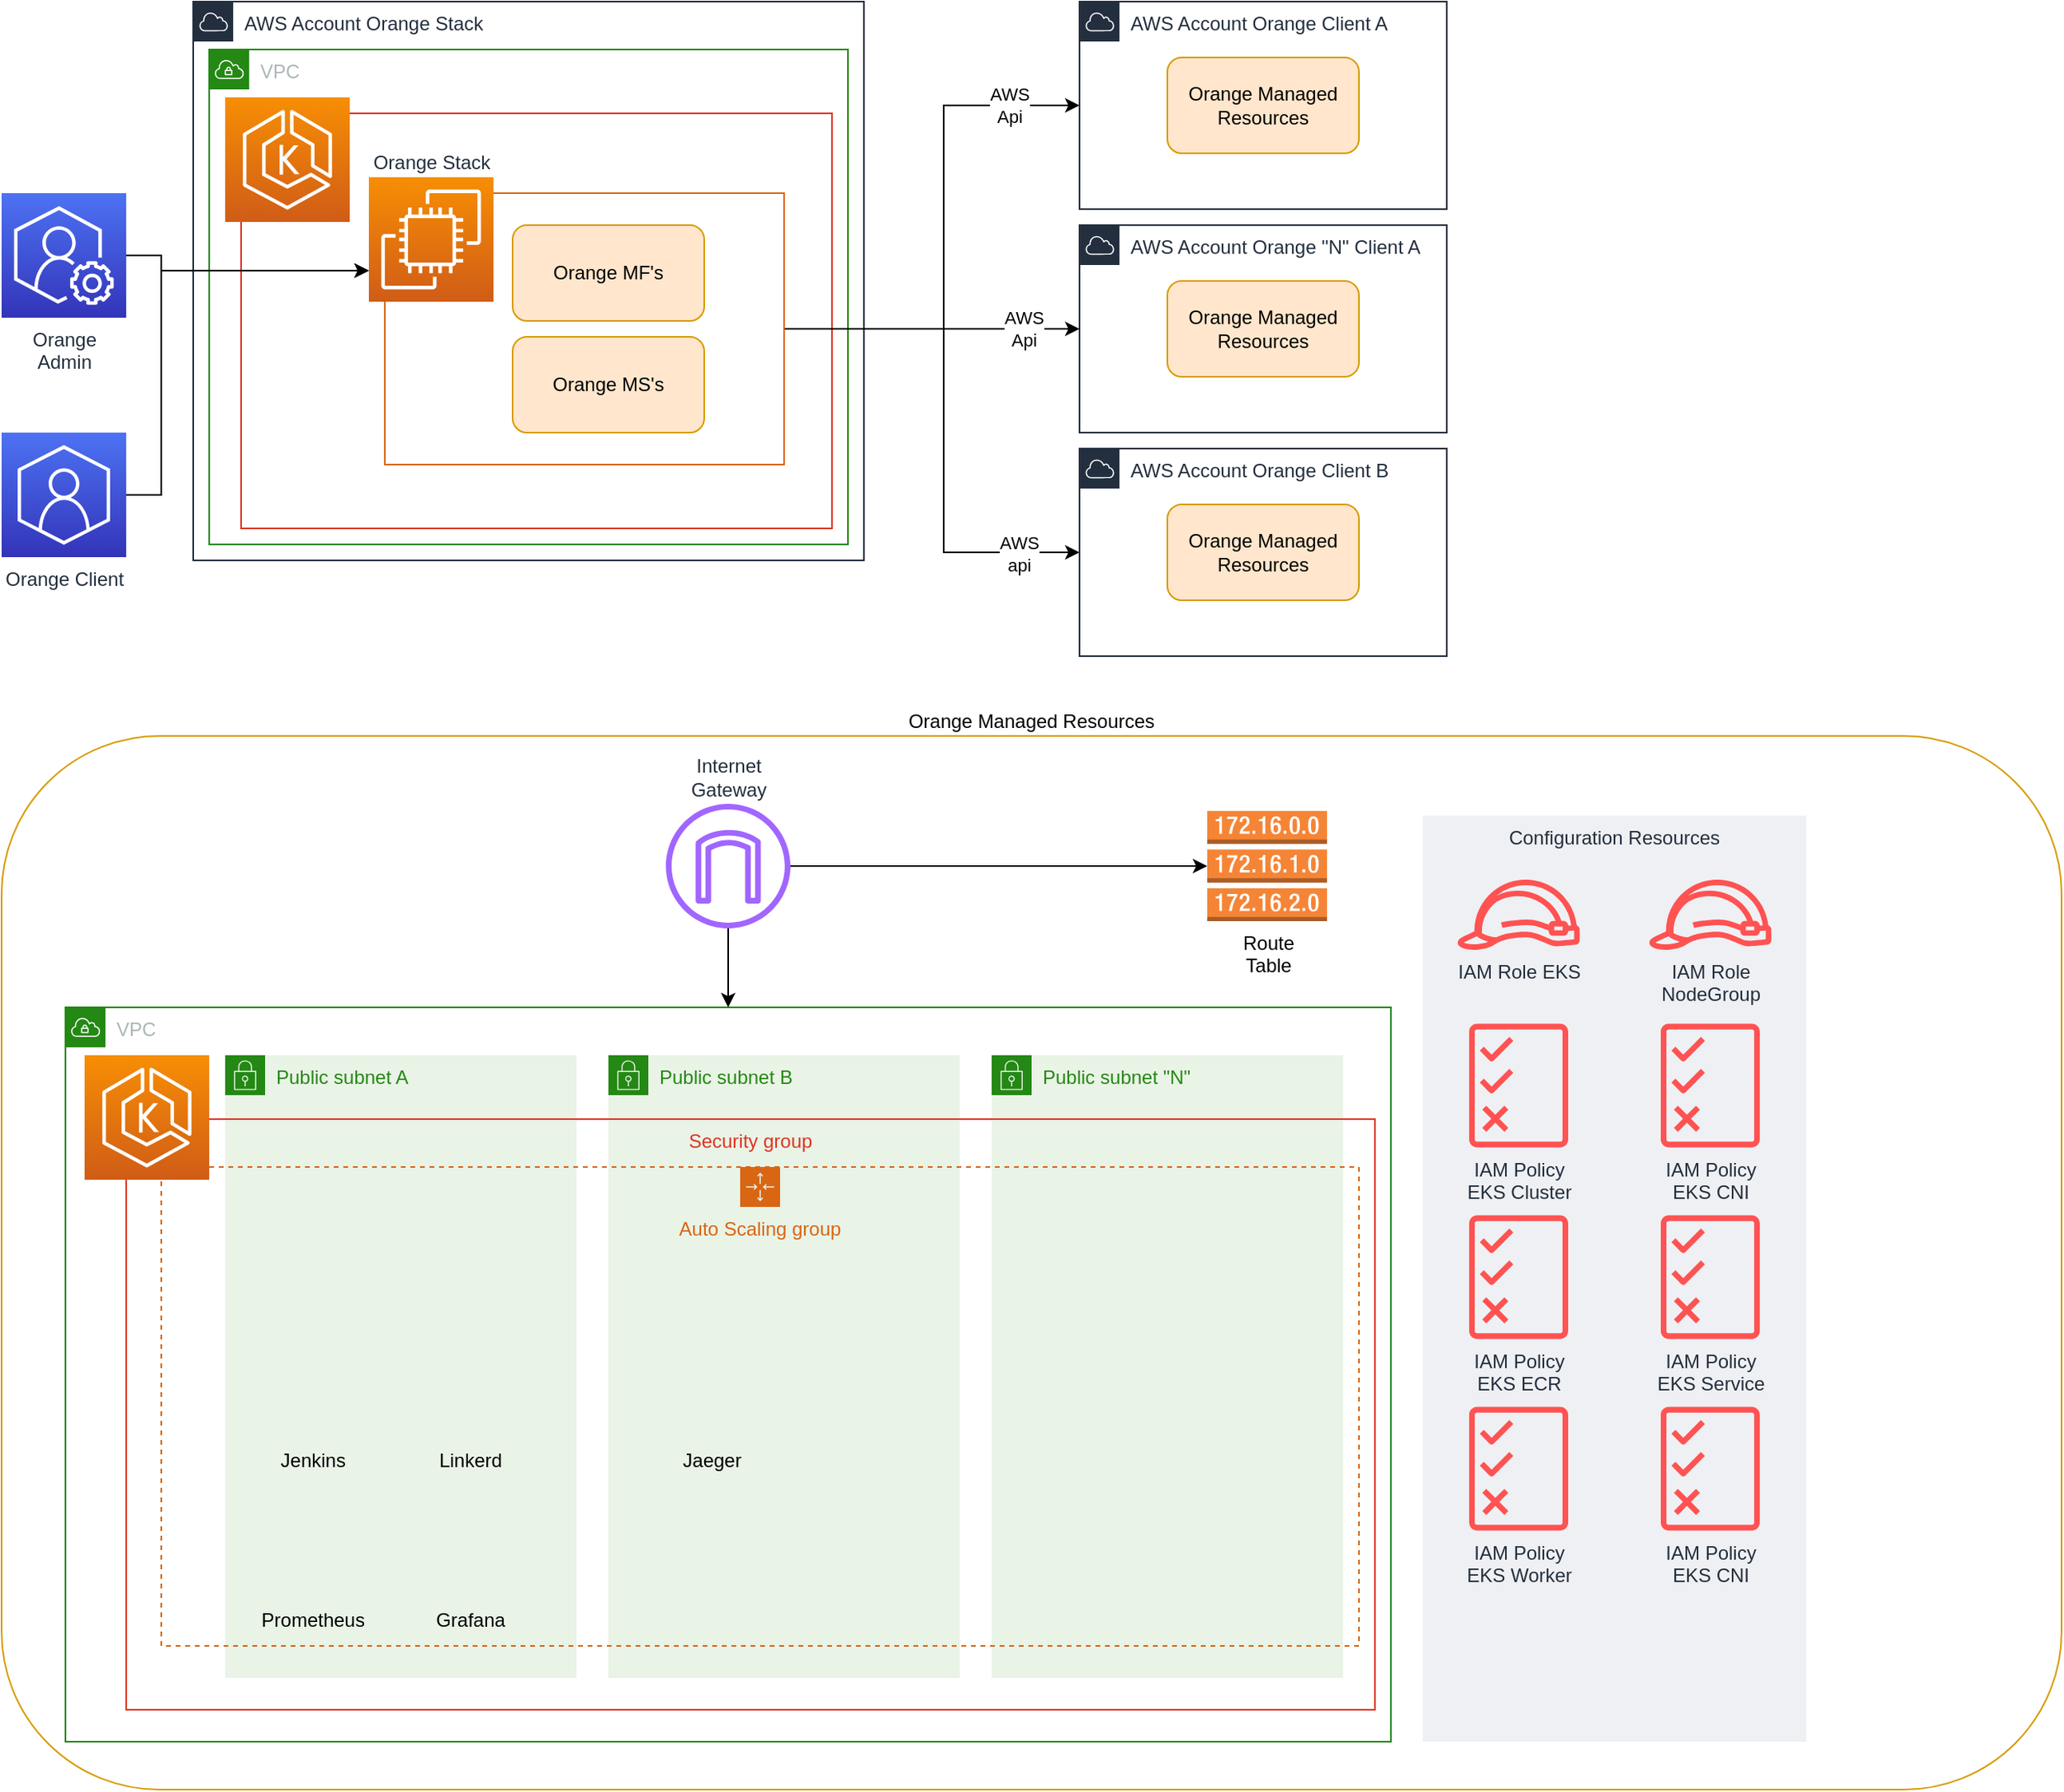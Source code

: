 <mxfile version="15.0.4" type="github">
  <diagram id="nz5Jzw_LJAPpF1I3R-1e" name="Page-1">
    <mxGraphModel dx="946" dy="594" grid="1" gridSize="10" guides="1" tooltips="1" connect="1" arrows="1" fold="1" page="1" pageScale="1" pageWidth="850" pageHeight="1100" math="0" shadow="0">
      <root>
        <mxCell id="0" />
        <mxCell id="1" parent="0" />
        <mxCell id="KUTVUc5FjfFmi5kHxgSm-2" value="AWS Account Orange Stack" style="points=[[0,0],[0.25,0],[0.5,0],[0.75,0],[1,0],[1,0.25],[1,0.5],[1,0.75],[1,1],[0.75,1],[0.5,1],[0.25,1],[0,1],[0,0.75],[0,0.5],[0,0.25]];outlineConnect=0;gradientColor=none;html=1;whiteSpace=wrap;fontSize=12;fontStyle=0;shape=mxgraph.aws4.group;grIcon=mxgraph.aws4.group_aws_cloud;strokeColor=#232F3E;fillColor=none;verticalAlign=top;align=left;spacingLeft=30;fontColor=#232F3E;dashed=0;" parent="1" vertex="1">
          <mxGeometry x="140" y="30" width="420" height="350" as="geometry" />
        </mxCell>
        <mxCell id="KUTVUc5FjfFmi5kHxgSm-5" value="AWS Account Orange Client A" style="points=[[0,0],[0.25,0],[0.5,0],[0.75,0],[1,0],[1,0.25],[1,0.5],[1,0.75],[1,1],[0.75,1],[0.5,1],[0.25,1],[0,1],[0,0.75],[0,0.5],[0,0.25]];outlineConnect=0;gradientColor=none;html=1;whiteSpace=wrap;fontSize=12;fontStyle=0;shape=mxgraph.aws4.group;grIcon=mxgraph.aws4.group_aws_cloud;strokeColor=#232F3E;fillColor=none;verticalAlign=top;align=left;spacingLeft=30;fontColor=#232F3E;dashed=0;" parent="1" vertex="1">
          <mxGeometry x="695" y="30" width="230" height="130" as="geometry" />
        </mxCell>
        <mxCell id="KUTVUc5FjfFmi5kHxgSm-6" value="VPC" style="points=[[0,0],[0.25,0],[0.5,0],[0.75,0],[1,0],[1,0.25],[1,0.5],[1,0.75],[1,1],[0.75,1],[0.5,1],[0.25,1],[0,1],[0,0.75],[0,0.5],[0,0.25]];outlineConnect=0;gradientColor=none;html=1;whiteSpace=wrap;fontSize=12;fontStyle=0;shape=mxgraph.aws4.group;grIcon=mxgraph.aws4.group_vpc;strokeColor=#248814;fillColor=none;verticalAlign=top;align=left;spacingLeft=30;fontColor=#AAB7B8;dashed=0;" parent="1" vertex="1">
          <mxGeometry x="150" y="60" width="400" height="310" as="geometry" />
        </mxCell>
        <mxCell id="KUTVUc5FjfFmi5kHxgSm-7" value="AWS Account Orange &quot;N&quot; Client A" style="points=[[0,0],[0.25,0],[0.5,0],[0.75,0],[1,0],[1,0.25],[1,0.5],[1,0.75],[1,1],[0.75,1],[0.5,1],[0.25,1],[0,1],[0,0.75],[0,0.5],[0,0.25]];outlineConnect=0;gradientColor=none;html=1;whiteSpace=wrap;fontSize=12;fontStyle=0;shape=mxgraph.aws4.group;grIcon=mxgraph.aws4.group_aws_cloud;strokeColor=#232F3E;fillColor=none;verticalAlign=top;align=left;spacingLeft=30;fontColor=#232F3E;dashed=0;" parent="1" vertex="1">
          <mxGeometry x="695" y="170" width="230" height="130" as="geometry" />
        </mxCell>
        <mxCell id="KUTVUc5FjfFmi5kHxgSm-10" value="" style="fillColor=none;strokeColor=#DD3522;verticalAlign=top;fontStyle=0;fontColor=#DD3522;" parent="1" vertex="1">
          <mxGeometry x="170" y="100" width="370" height="260" as="geometry" />
        </mxCell>
        <mxCell id="KUTVUc5FjfFmi5kHxgSm-9" value="" style="points=[[0,0,0],[0.25,0,0],[0.5,0,0],[0.75,0,0],[1,0,0],[0,1,0],[0.25,1,0],[0.5,1,0],[0.75,1,0],[1,1,0],[0,0.25,0],[0,0.5,0],[0,0.75,0],[1,0.25,0],[1,0.5,0],[1,0.75,0]];outlineConnect=0;fontColor=#232F3E;gradientColor=#F78E04;gradientDirection=north;fillColor=#D05C17;strokeColor=#ffffff;dashed=0;verticalLabelPosition=bottom;verticalAlign=top;align=center;html=1;fontSize=12;fontStyle=0;aspect=fixed;shape=mxgraph.aws4.resourceIcon;resIcon=mxgraph.aws4.eks;" parent="1" vertex="1">
          <mxGeometry x="160" y="90" width="78" height="78" as="geometry" />
        </mxCell>
        <mxCell id="KUTVUc5FjfFmi5kHxgSm-12" style="edgeStyle=orthogonalEdgeStyle;rounded=0;orthogonalLoop=1;jettySize=auto;html=1;exitX=1;exitY=0.5;exitDx=0;exitDy=0;" parent="1" source="KUTVUc5FjfFmi5kHxgSm-35" target="KUTVUc5FjfFmi5kHxgSm-5" edge="1">
          <mxGeometry relative="1" as="geometry">
            <mxPoint x="440" y="190" as="sourcePoint" />
            <Array as="points">
              <mxPoint x="610" y="235" />
              <mxPoint x="610" y="95" />
            </Array>
          </mxGeometry>
        </mxCell>
        <mxCell id="KUTVUc5FjfFmi5kHxgSm-14" value="AWS&lt;br&gt;Api" style="edgeLabel;html=1;align=center;verticalAlign=middle;resizable=0;points=[];" parent="KUTVUc5FjfFmi5kHxgSm-12" vertex="1" connectable="0">
          <mxGeometry x="0.733" y="1" relative="1" as="geometry">
            <mxPoint x="-1" y="1" as="offset" />
          </mxGeometry>
        </mxCell>
        <mxCell id="KUTVUc5FjfFmi5kHxgSm-13" style="edgeStyle=orthogonalEdgeStyle;rounded=0;orthogonalLoop=1;jettySize=auto;html=1;entryX=0;entryY=0.5;entryDx=0;entryDy=0;exitX=1;exitY=0.5;exitDx=0;exitDy=0;" parent="1" source="KUTVUc5FjfFmi5kHxgSm-35" target="KUTVUc5FjfFmi5kHxgSm-7" edge="1">
          <mxGeometry relative="1" as="geometry">
            <mxPoint x="450" y="580" as="targetPoint" />
            <mxPoint x="430" y="190" as="sourcePoint" />
            <Array as="points">
              <mxPoint x="570" y="235" />
              <mxPoint x="570" y="235" />
            </Array>
          </mxGeometry>
        </mxCell>
        <mxCell id="KUTVUc5FjfFmi5kHxgSm-15" value="AWS &lt;br&gt;Api" style="edgeLabel;html=1;align=center;verticalAlign=middle;resizable=0;points=[];" parent="KUTVUc5FjfFmi5kHxgSm-13" vertex="1" connectable="0">
          <mxGeometry x="0.845" y="1" relative="1" as="geometry">
            <mxPoint x="-21" y="1" as="offset" />
          </mxGeometry>
        </mxCell>
        <mxCell id="KUTVUc5FjfFmi5kHxgSm-20" style="edgeStyle=orthogonalEdgeStyle;rounded=0;orthogonalLoop=1;jettySize=auto;html=1;entryX=0;entryY=0.5;entryDx=0;entryDy=0;exitX=1;exitY=0.5;exitDx=0;exitDy=0;" parent="1" source="KUTVUc5FjfFmi5kHxgSm-35" target="KUTVUc5FjfFmi5kHxgSm-17" edge="1">
          <mxGeometry relative="1" as="geometry">
            <mxPoint x="450" y="190" as="sourcePoint" />
            <Array as="points">
              <mxPoint x="610" y="235" />
              <mxPoint x="610" y="375" />
            </Array>
          </mxGeometry>
        </mxCell>
        <mxCell id="KUTVUc5FjfFmi5kHxgSm-24" value="AWS&lt;br&gt;api" style="edgeLabel;html=1;align=center;verticalAlign=middle;resizable=0;points=[];" parent="KUTVUc5FjfFmi5kHxgSm-20" vertex="1" connectable="0">
          <mxGeometry x="0.766" y="-1" relative="1" as="geometry">
            <mxPoint as="offset" />
          </mxGeometry>
        </mxCell>
        <mxCell id="KUTVUc5FjfFmi5kHxgSm-17" value="AWS Account Orange Client B" style="points=[[0,0],[0.25,0],[0.5,0],[0.75,0],[1,0],[1,0.25],[1,0.5],[1,0.75],[1,1],[0.75,1],[0.5,1],[0.25,1],[0,1],[0,0.75],[0,0.5],[0,0.25]];outlineConnect=0;gradientColor=none;html=1;whiteSpace=wrap;fontSize=12;fontStyle=0;shape=mxgraph.aws4.group;grIcon=mxgraph.aws4.group_aws_cloud;strokeColor=#232F3E;fillColor=none;verticalAlign=top;align=left;spacingLeft=30;fontColor=#232F3E;dashed=0;" parent="1" vertex="1">
          <mxGeometry x="695" y="310" width="230" height="130" as="geometry" />
        </mxCell>
        <mxCell id="KUTVUc5FjfFmi5kHxgSm-27" value="Orange Managed Resources" style="rounded=1;whiteSpace=wrap;html=1;fillColor=#ffe6cc;strokeColor=#d79b00;" parent="1" vertex="1">
          <mxGeometry x="750" y="65" width="120" height="60" as="geometry" />
        </mxCell>
        <mxCell id="KUTVUc5FjfFmi5kHxgSm-31" style="edgeStyle=orthogonalEdgeStyle;rounded=0;orthogonalLoop=1;jettySize=auto;html=1;entryX=0;entryY=0.75;entryDx=0;entryDy=0;entryPerimeter=0;" parent="1" source="KUTVUc5FjfFmi5kHxgSm-30" target="KUTVUc5FjfFmi5kHxgSm-34" edge="1">
          <mxGeometry relative="1" as="geometry">
            <mxPoint x="250" y="190" as="targetPoint" />
            <Array as="points">
              <mxPoint x="120" y="189" />
              <mxPoint x="120" y="199" />
            </Array>
          </mxGeometry>
        </mxCell>
        <mxCell id="KUTVUc5FjfFmi5kHxgSm-30" value="Orange&lt;br&gt;Admin" style="points=[[0,0,0],[0.25,0,0],[0.5,0,0],[0.75,0,0],[1,0,0],[0,1,0],[0.25,1,0],[0.5,1,0],[0.75,1,0],[1,1,0],[0,0.25,0],[0,0.5,0],[0,0.75,0],[1,0.25,0],[1,0.5,0],[1,0.75,0]];outlineConnect=0;fontColor=#232F3E;gradientColor=#4D72F3;gradientDirection=north;fillColor=#3334B9;strokeColor=#ffffff;dashed=0;verticalLabelPosition=bottom;verticalAlign=top;align=center;html=1;fontSize=12;fontStyle=0;aspect=fixed;shape=mxgraph.aws4.resourceIcon;resIcon=mxgraph.aws4.support;" parent="1" vertex="1">
          <mxGeometry x="20" y="150" width="78" height="78" as="geometry" />
        </mxCell>
        <mxCell id="KUTVUc5FjfFmi5kHxgSm-33" style="edgeStyle=orthogonalEdgeStyle;rounded=0;orthogonalLoop=1;jettySize=auto;html=1;entryX=0;entryY=0.75;entryDx=0;entryDy=0;entryPerimeter=0;" parent="1" source="KUTVUc5FjfFmi5kHxgSm-32" target="KUTVUc5FjfFmi5kHxgSm-34" edge="1">
          <mxGeometry relative="1" as="geometry">
            <mxPoint x="210" y="190" as="targetPoint" />
            <Array as="points">
              <mxPoint x="120" y="339" />
              <mxPoint x="120" y="199" />
            </Array>
          </mxGeometry>
        </mxCell>
        <mxCell id="KUTVUc5FjfFmi5kHxgSm-32" value="Orange Client" style="points=[[0,0,0],[0.25,0,0],[0.5,0,0],[0.75,0,0],[1,0,0],[0,1,0],[0.25,1,0],[0.5,1,0],[0.75,1,0],[1,1,0],[0,0.25,0],[0,0.5,0],[0,0.75,0],[1,0.25,0],[1,0.5,0],[1,0.75,0]];outlineConnect=0;fontColor=#232F3E;gradientColor=#4D72F3;gradientDirection=north;fillColor=#3334B9;strokeColor=#ffffff;dashed=0;verticalLabelPosition=bottom;verticalAlign=top;align=center;html=1;fontSize=12;fontStyle=0;aspect=fixed;shape=mxgraph.aws4.resourceIcon;resIcon=mxgraph.aws4.customer_enablement;" parent="1" vertex="1">
          <mxGeometry x="20" y="300" width="78" height="78" as="geometry" />
        </mxCell>
        <mxCell id="KUTVUc5FjfFmi5kHxgSm-35" value="" style="points=[[0,0],[0.25,0],[0.5,0],[0.75,0],[1,0],[1,0.25],[1,0.5],[1,0.75],[1,1],[0.75,1],[0.5,1],[0.25,1],[0,1],[0,0.75],[0,0.5],[0,0.25]];outlineConnect=0;gradientColor=none;html=1;whiteSpace=wrap;fontSize=12;fontStyle=0;shape=mxgraph.aws4.group;grIcon=mxgraph.aws4.group_ec2_instance_contents;strokeColor=#D86613;fillColor=none;verticalAlign=top;align=left;spacingLeft=30;fontColor=#D86613;dashed=0;" parent="1" vertex="1">
          <mxGeometry x="260" y="150" width="250" height="170" as="geometry" />
        </mxCell>
        <mxCell id="KUTVUc5FjfFmi5kHxgSm-36" value="Orange Managed Resources" style="rounded=1;whiteSpace=wrap;html=1;fillColor=#ffe6cc;strokeColor=#d79b00;" parent="1" vertex="1">
          <mxGeometry x="750" y="205" width="120" height="60" as="geometry" />
        </mxCell>
        <mxCell id="KUTVUc5FjfFmi5kHxgSm-37" value="Orange Managed Resources" style="rounded=1;whiteSpace=wrap;html=1;fillColor=#ffe6cc;strokeColor=#d79b00;" parent="1" vertex="1">
          <mxGeometry x="750" y="345" width="120" height="60" as="geometry" />
        </mxCell>
        <mxCell id="KUTVUc5FjfFmi5kHxgSm-34" value="Orange Stack" style="points=[[0,0,0],[0.25,0,0],[0.5,0,0],[0.75,0,0],[1,0,0],[0,1,0],[0.25,1,0],[0.5,1,0],[0.75,1,0],[1,1,0],[0,0.25,0],[0,0.5,0],[0,0.75,0],[1,0.25,0],[1,0.5,0],[1,0.75,0]];outlineConnect=0;fontColor=#232F3E;gradientColor=#F78E04;gradientDirection=north;fillColor=#D05C17;strokeColor=#ffffff;dashed=0;verticalLabelPosition=top;verticalAlign=bottom;align=center;html=1;fontSize=12;fontStyle=0;aspect=fixed;shape=mxgraph.aws4.resourceIcon;resIcon=mxgraph.aws4.ec2;labelPosition=center;" parent="1" vertex="1">
          <mxGeometry x="250" y="140" width="78" height="78" as="geometry" />
        </mxCell>
        <mxCell id="KUTVUc5FjfFmi5kHxgSm-38" value="Orange MF&#39;s" style="rounded=1;whiteSpace=wrap;html=1;fillColor=#ffe6cc;strokeColor=#d79b00;" parent="1" vertex="1">
          <mxGeometry x="340" y="170" width="120" height="60" as="geometry" />
        </mxCell>
        <mxCell id="KUTVUc5FjfFmi5kHxgSm-39" value="Orange MS&#39;s" style="rounded=1;whiteSpace=wrap;html=1;fillColor=#ffe6cc;strokeColor=#d79b00;" parent="1" vertex="1">
          <mxGeometry x="340" y="240" width="120" height="60" as="geometry" />
        </mxCell>
        <mxCell id="0MXXuPX5s2wRHn3QVgWT-1" value="Orange Managed Resources" style="rounded=1;whiteSpace=wrap;html=1;strokeColor=#d79b00;fillColor=none;labelPosition=center;verticalLabelPosition=top;align=center;verticalAlign=bottom;" parent="1" vertex="1">
          <mxGeometry x="20" y="490" width="1290" height="660" as="geometry" />
        </mxCell>
        <mxCell id="0MXXuPX5s2wRHn3QVgWT-2" value="VPC" style="points=[[0,0],[0.25,0],[0.5,0],[0.75,0],[1,0],[1,0.25],[1,0.5],[1,0.75],[1,1],[0.75,1],[0.5,1],[0.25,1],[0,1],[0,0.75],[0,0.5],[0,0.25]];outlineConnect=0;gradientColor=none;html=1;whiteSpace=wrap;fontSize=12;fontStyle=0;shape=mxgraph.aws4.group;grIcon=mxgraph.aws4.group_vpc;strokeColor=#248814;fillColor=none;verticalAlign=top;align=left;spacingLeft=30;fontColor=#AAB7B8;dashed=0;" parent="1" vertex="1">
          <mxGeometry x="60" y="660" width="830" height="460" as="geometry" />
        </mxCell>
        <mxCell id="0MXXuPX5s2wRHn3QVgWT-3" value="Public subnet A" style="points=[[0,0],[0.25,0],[0.5,0],[0.75,0],[1,0],[1,0.25],[1,0.5],[1,0.75],[1,1],[0.75,1],[0.5,1],[0.25,1],[0,1],[0,0.75],[0,0.5],[0,0.25]];outlineConnect=0;gradientColor=none;html=1;whiteSpace=wrap;fontSize=12;fontStyle=0;shape=mxgraph.aws4.group;grIcon=mxgraph.aws4.group_security_group;grStroke=0;strokeColor=#248814;fillColor=#E9F3E6;verticalAlign=top;align=left;spacingLeft=30;fontColor=#248814;dashed=0;" parent="1" vertex="1">
          <mxGeometry x="160" y="690" width="220" height="390" as="geometry" />
        </mxCell>
        <mxCell id="0MXXuPX5s2wRHn3QVgWT-4" value="Public subnet B" style="points=[[0,0],[0.25,0],[0.5,0],[0.75,0],[1,0],[1,0.25],[1,0.5],[1,0.75],[1,1],[0.75,1],[0.5,1],[0.25,1],[0,1],[0,0.75],[0,0.5],[0,0.25]];outlineConnect=0;gradientColor=none;html=1;whiteSpace=wrap;fontSize=12;fontStyle=0;shape=mxgraph.aws4.group;grIcon=mxgraph.aws4.group_security_group;grStroke=0;strokeColor=#248814;fillColor=#E9F3E6;verticalAlign=top;align=left;spacingLeft=30;fontColor=#248814;dashed=0;" parent="1" vertex="1">
          <mxGeometry x="400" y="690" width="220" height="390" as="geometry" />
        </mxCell>
        <mxCell id="0MXXuPX5s2wRHn3QVgWT-5" value="Public subnet &quot;N&quot;" style="points=[[0,0],[0.25,0],[0.5,0],[0.75,0],[1,0],[1,0.25],[1,0.5],[1,0.75],[1,1],[0.75,1],[0.5,1],[0.25,1],[0,1],[0,0.75],[0,0.5],[0,0.25]];outlineConnect=0;gradientColor=none;html=1;whiteSpace=wrap;fontSize=12;fontStyle=0;shape=mxgraph.aws4.group;grIcon=mxgraph.aws4.group_security_group;grStroke=0;strokeColor=#248814;fillColor=#E9F3E6;verticalAlign=top;align=left;spacingLeft=30;fontColor=#248814;dashed=0;" parent="1" vertex="1">
          <mxGeometry x="640" y="690" width="220" height="390" as="geometry" />
        </mxCell>
        <mxCell id="0MXXuPX5s2wRHn3QVgWT-10" style="edgeStyle=orthogonalEdgeStyle;rounded=0;orthogonalLoop=1;jettySize=auto;html=1;" parent="1" source="0MXXuPX5s2wRHn3QVgWT-8" target="0MXXuPX5s2wRHn3QVgWT-9" edge="1">
          <mxGeometry relative="1" as="geometry" />
        </mxCell>
        <mxCell id="0MXXuPX5s2wRHn3QVgWT-11" style="edgeStyle=orthogonalEdgeStyle;rounded=0;orthogonalLoop=1;jettySize=auto;html=1;" parent="1" source="0MXXuPX5s2wRHn3QVgWT-8" target="0MXXuPX5s2wRHn3QVgWT-2" edge="1">
          <mxGeometry relative="1" as="geometry" />
        </mxCell>
        <mxCell id="0MXXuPX5s2wRHn3QVgWT-8" value="Internet&lt;br&gt;Gateway" style="outlineConnect=0;fontColor=#232F3E;gradientColor=none;fillColor=#A166FF;strokeColor=none;dashed=0;verticalLabelPosition=top;verticalAlign=bottom;align=center;html=1;fontSize=12;fontStyle=0;aspect=fixed;pointerEvents=1;shape=mxgraph.aws4.internet_gateway;labelPosition=center;" parent="1" vertex="1">
          <mxGeometry x="436" y="532.5" width="78" height="78" as="geometry" />
        </mxCell>
        <mxCell id="0MXXuPX5s2wRHn3QVgWT-9" value="Route&lt;br&gt;Table" style="outlineConnect=0;dashed=0;verticalLabelPosition=bottom;verticalAlign=top;align=center;html=1;shape=mxgraph.aws3.route_table;fillColor=#F58536;gradientColor=none;" parent="1" vertex="1">
          <mxGeometry x="775" y="537" width="75" height="69" as="geometry" />
        </mxCell>
        <mxCell id="kYdjfeJ8ziqZeDj3-krY-2" value="Configuration Resources" style="fillColor=#EFF0F3;strokeColor=none;dashed=0;verticalAlign=top;fontStyle=0;fontColor=#232F3D;" parent="1" vertex="1">
          <mxGeometry x="910" y="540" width="240" height="580" as="geometry" />
        </mxCell>
        <mxCell id="kYdjfeJ8ziqZeDj3-krY-3" value="Security group" style="fillColor=none;strokeColor=#DD3522;verticalAlign=top;fontStyle=0;fontColor=#DD3522;" parent="1" vertex="1">
          <mxGeometry x="98" y="730" width="782" height="370" as="geometry" />
        </mxCell>
        <mxCell id="kYdjfeJ8ziqZeDj3-krY-1" value="Auto Scaling group" style="points=[[0,0],[0.25,0],[0.5,0],[0.75,0],[1,0],[1,0.25],[1,0.5],[1,0.75],[1,1],[0.75,1],[0.5,1],[0.25,1],[0,1],[0,0.75],[0,0.5],[0,0.25]];outlineConnect=0;gradientColor=none;html=1;whiteSpace=wrap;fontSize=12;fontStyle=0;shape=mxgraph.aws4.groupCenter;grIcon=mxgraph.aws4.group_auto_scaling_group;grStroke=1;strokeColor=#D86613;fillColor=none;verticalAlign=top;align=center;fontColor=#D86613;dashed=1;spacingTop=25;" parent="1" vertex="1">
          <mxGeometry x="120" y="760" width="750" height="300" as="geometry" />
        </mxCell>
        <mxCell id="0MXXuPX5s2wRHn3QVgWT-7" value="" style="points=[[0,0,0],[0.25,0,0],[0.5,0,0],[0.75,0,0],[1,0,0],[0,1,0],[0.25,1,0],[0.5,1,0],[0.75,1,0],[1,1,0],[0,0.25,0],[0,0.5,0],[0,0.75,0],[1,0.25,0],[1,0.5,0],[1,0.75,0]];outlineConnect=0;fontColor=#232F3E;gradientColor=#F78E04;gradientDirection=north;fillColor=#D05C17;strokeColor=#ffffff;dashed=0;verticalLabelPosition=bottom;verticalAlign=top;align=center;html=1;fontSize=12;fontStyle=0;aspect=fixed;shape=mxgraph.aws4.resourceIcon;resIcon=mxgraph.aws4.eks;" parent="1" vertex="1">
          <mxGeometry x="72" y="690" width="78" height="78" as="geometry" />
        </mxCell>
        <mxCell id="kYdjfeJ8ziqZeDj3-krY-4" value="IAM Role EKS" style="outlineConnect=0;fontColor=#232F3E;gradientColor=none;fillColor=#FF5252;strokeColor=none;dashed=0;verticalLabelPosition=bottom;verticalAlign=top;align=center;html=1;fontSize=12;fontStyle=0;aspect=fixed;pointerEvents=1;shape=mxgraph.aws4.role;" parent="1" vertex="1">
          <mxGeometry x="931" y="580" width="78" height="44" as="geometry" />
        </mxCell>
        <mxCell id="kYdjfeJ8ziqZeDj3-krY-5" value="IAM Role &lt;br&gt;NodeGroup" style="outlineConnect=0;fontColor=#232F3E;gradientColor=none;fillColor=#FF5252;strokeColor=none;dashed=0;verticalLabelPosition=bottom;verticalAlign=top;align=center;html=1;fontSize=12;fontStyle=0;aspect=fixed;pointerEvents=1;shape=mxgraph.aws4.role;" parent="1" vertex="1">
          <mxGeometry x="1051" y="580" width="78" height="44" as="geometry" />
        </mxCell>
        <mxCell id="kYdjfeJ8ziqZeDj3-krY-6" value="IAM Policy&lt;br&gt;EKS Cluster" style="outlineConnect=0;fontColor=#232F3E;gradientColor=none;fillColor=#FF5252;strokeColor=none;dashed=0;verticalLabelPosition=bottom;verticalAlign=top;align=center;html=1;fontSize=12;fontStyle=0;aspect=fixed;pointerEvents=1;shape=mxgraph.aws4.permissions;" parent="1" vertex="1">
          <mxGeometry x="939" y="670" width="62" height="78" as="geometry" />
        </mxCell>
        <mxCell id="kYdjfeJ8ziqZeDj3-krY-7" value="IAM Policy&lt;br&gt;EKS CNI" style="outlineConnect=0;fontColor=#232F3E;gradientColor=none;fillColor=#FF5252;strokeColor=none;dashed=0;verticalLabelPosition=bottom;verticalAlign=top;align=center;html=1;fontSize=12;fontStyle=0;aspect=fixed;pointerEvents=1;shape=mxgraph.aws4.permissions;" parent="1" vertex="1">
          <mxGeometry x="1059" y="670" width="62" height="78" as="geometry" />
        </mxCell>
        <mxCell id="kYdjfeJ8ziqZeDj3-krY-8" value="IAM Policy&lt;br&gt;EKS ECR" style="outlineConnect=0;fontColor=#232F3E;gradientColor=none;fillColor=#FF5252;strokeColor=none;dashed=0;verticalLabelPosition=bottom;verticalAlign=top;align=center;html=1;fontSize=12;fontStyle=0;aspect=fixed;pointerEvents=1;shape=mxgraph.aws4.permissions;" parent="1" vertex="1">
          <mxGeometry x="939" y="790" width="62" height="78" as="geometry" />
        </mxCell>
        <mxCell id="kYdjfeJ8ziqZeDj3-krY-9" value="IAM Policy&lt;br&gt;EKS Service" style="outlineConnect=0;fontColor=#232F3E;gradientColor=none;fillColor=#FF5252;strokeColor=none;dashed=0;verticalLabelPosition=bottom;verticalAlign=top;align=center;html=1;fontSize=12;fontStyle=0;aspect=fixed;pointerEvents=1;shape=mxgraph.aws4.permissions;" parent="1" vertex="1">
          <mxGeometry x="1059" y="790" width="62" height="78" as="geometry" />
        </mxCell>
        <mxCell id="kYdjfeJ8ziqZeDj3-krY-10" value="IAM Policy&lt;br&gt;EKS CNI" style="outlineConnect=0;fontColor=#232F3E;gradientColor=none;fillColor=#FF5252;strokeColor=none;dashed=0;verticalLabelPosition=bottom;verticalAlign=top;align=center;html=1;fontSize=12;fontStyle=0;aspect=fixed;pointerEvents=1;shape=mxgraph.aws4.permissions;" parent="1" vertex="1">
          <mxGeometry x="1059" y="910" width="62" height="78" as="geometry" />
        </mxCell>
        <mxCell id="kYdjfeJ8ziqZeDj3-krY-11" value="IAM Policy&lt;br&gt;EKS Worker" style="outlineConnect=0;fontColor=#232F3E;gradientColor=none;fillColor=#FF5252;strokeColor=none;dashed=0;verticalLabelPosition=bottom;verticalAlign=top;align=center;html=1;fontSize=12;fontStyle=0;aspect=fixed;pointerEvents=1;shape=mxgraph.aws4.permissions;" parent="1" vertex="1">
          <mxGeometry x="939" y="910" width="62" height="78" as="geometry" />
        </mxCell>
        <mxCell id="PSgEfTJZxQAX6eO-fJ6H-2" value="Jenkins" style="shape=image;imageAspect=0;aspect=fixed;verticalLabelPosition=bottom;verticalAlign=top;image=https://upload.wikimedia.org/wikipedia/commons/thumb/e/e9/Jenkins_logo.svg/1200px-Jenkins_logo.svg.png;" vertex="1" parent="1">
          <mxGeometry x="186.13" y="850" width="58" height="80" as="geometry" />
        </mxCell>
        <mxCell id="PSgEfTJZxQAX6eO-fJ6H-3" value="Linkerd" style="shape=image;imageAspect=0;aspect=fixed;verticalLabelPosition=bottom;verticalAlign=top;image=https://linkerd.io/images/logo-only-200h.png;" vertex="1" parent="1">
          <mxGeometry x="281.5" y="870" width="64.5" height="60" as="geometry" />
        </mxCell>
        <mxCell id="PSgEfTJZxQAX6eO-fJ6H-4" value="Prometheus" style="shape=image;imageAspect=0;aspect=fixed;verticalLabelPosition=bottom;verticalAlign=top;image=https://cdn.worldvectorlogo.com/logos/prometheus.svg;" vertex="1" parent="1">
          <mxGeometry x="185.25" y="970" width="59.77" height="60" as="geometry" />
        </mxCell>
        <mxCell id="PSgEfTJZxQAX6eO-fJ6H-5" value="Grafana" style="shape=image;imageAspect=0;aspect=fixed;verticalLabelPosition=bottom;verticalAlign=top;image=https://cdn.worldvectorlogo.com/logos/grafana.svg;" vertex="1" parent="1">
          <mxGeometry x="286.75" y="970" width="54" height="60" as="geometry" />
        </mxCell>
        <mxCell id="PSgEfTJZxQAX6eO-fJ6H-7" value="Jaeger" style="shape=image;imageAspect=0;aspect=fixed;verticalLabelPosition=bottom;verticalAlign=top;image=https://www.jaegertracing.io/img/jaeger-icon-color.png;" vertex="1" parent="1">
          <mxGeometry x="425" y="850" width="80" height="80" as="geometry" />
        </mxCell>
      </root>
    </mxGraphModel>
  </diagram>
</mxfile>

